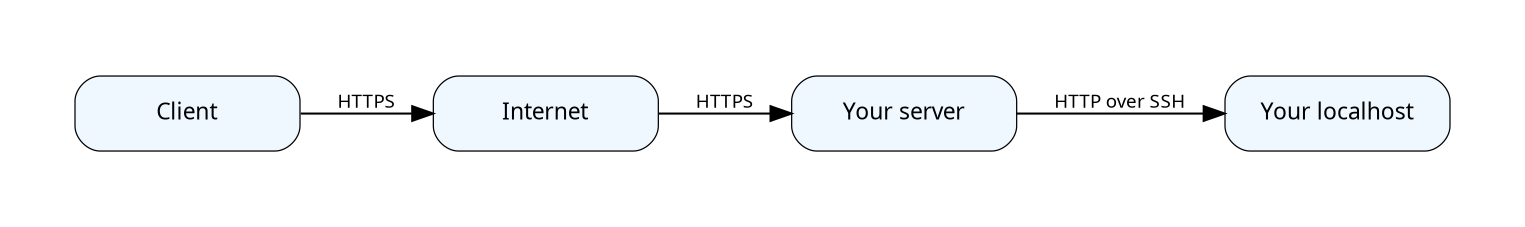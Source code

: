 digraph {
    rankdir = LR
    pad = 0.5
    bgcolor = white
    node [penwidth = 0.6]
    node [fontname = "Jetbrains Mono"]
    edge [fontname = "Jetbrains Mono"]
    node [fontsize = 11]
    edge [fontsize = 9]
    node [width = 1.5]
    node [fillcolor = aliceblue]
    node [imagescale = true]
    node [shape = record]
    node [style = "filled, rounded"]

    Client
    Internet
    Server [label = "Your server"]
    Localhost [label = "Your localhost"]

    Client -> Internet [label = "HTTPS"]
    Internet -> Server [label = "HTTPS"]
    Server -> Localhost [label = "HTTP over SSH"]
}
